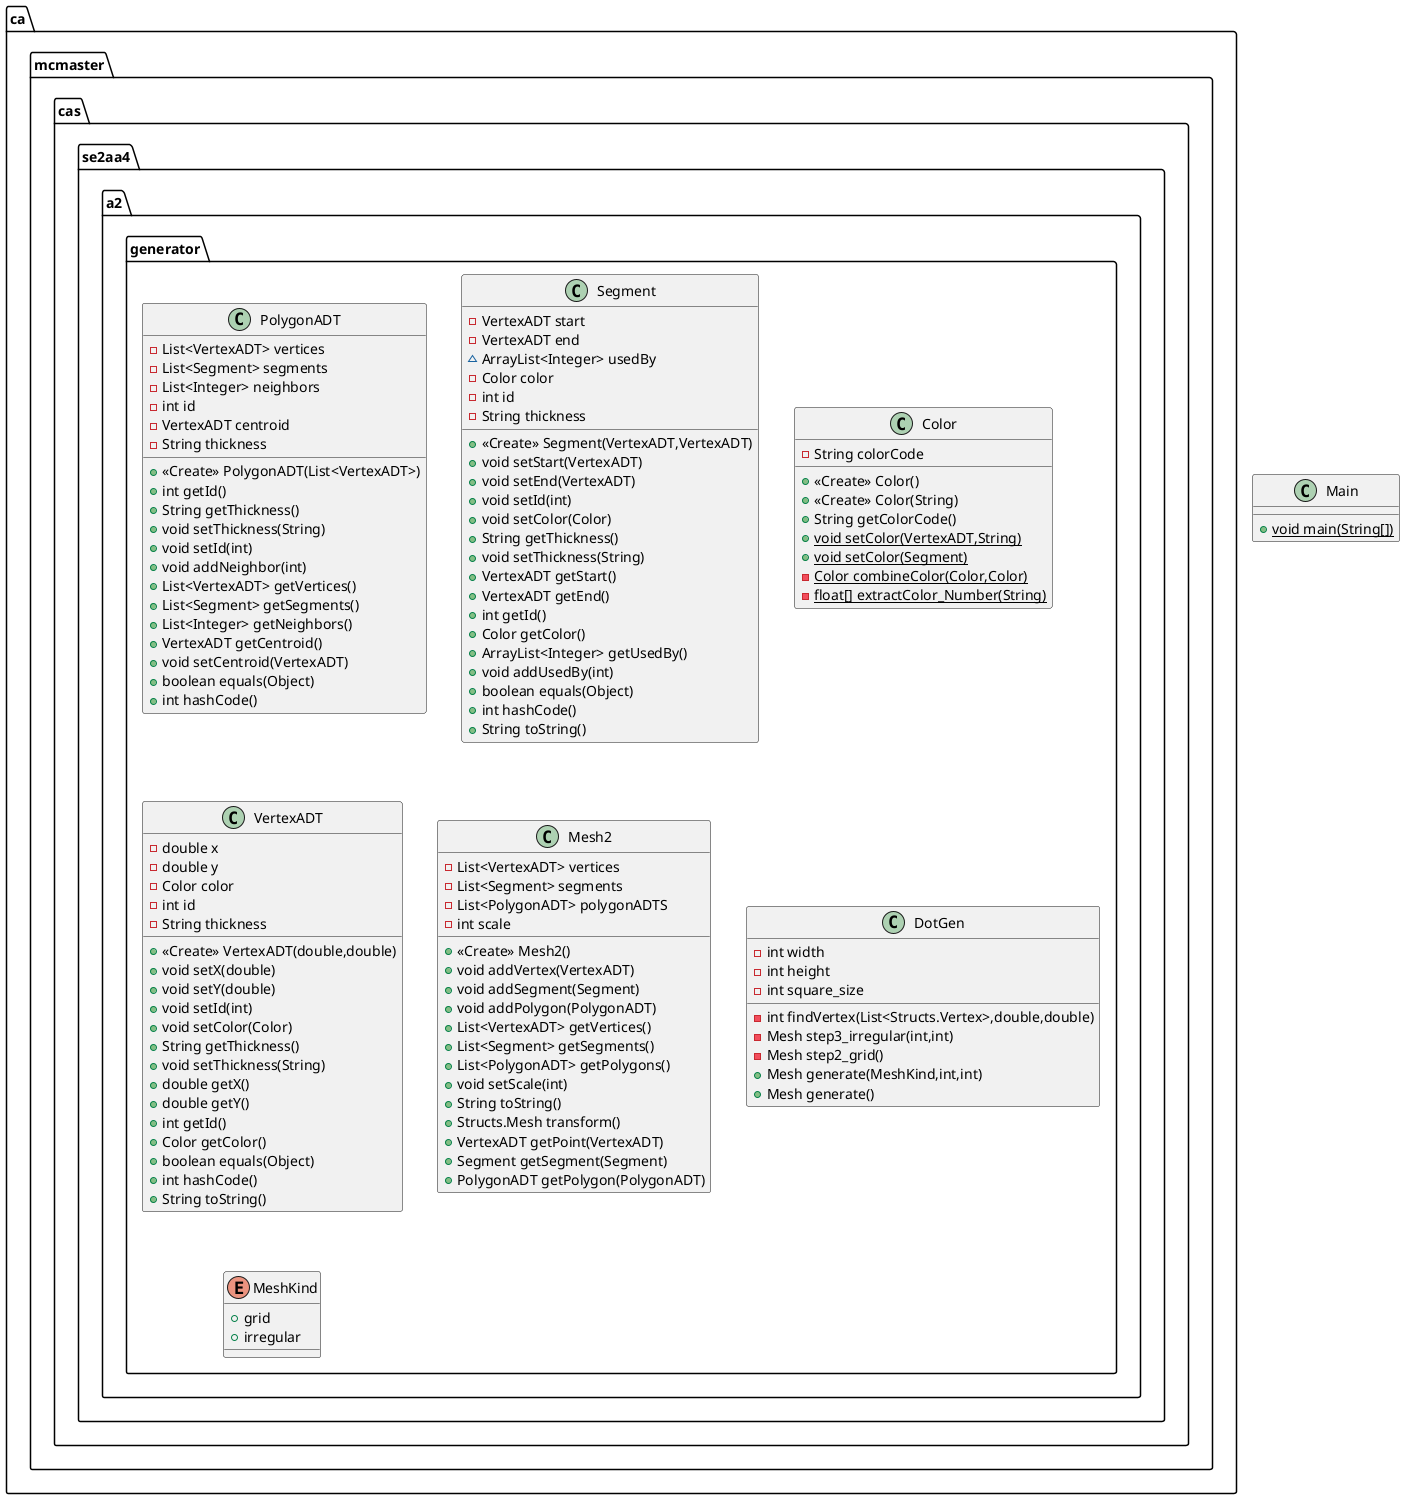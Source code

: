 @startuml
class ca.mcmaster.cas.se2aa4.a2.generator.PolygonADT {
- List<VertexADT> vertices
- List<Segment> segments
- List<Integer> neighbors
- int id
- VertexADT centroid
- String thickness
+ <<Create>> PolygonADT(List<VertexADT>)
+ int getId()
+ String getThickness()
+ void setThickness(String)
+ void setId(int)
+ void addNeighbor(int)
+ List<VertexADT> getVertices()
+ List<Segment> getSegments()
+ List<Integer> getNeighbors()
+ VertexADT getCentroid()
+ void setCentroid(VertexADT)
+ boolean equals(Object)
+ int hashCode()
}
class Main {
+ {static} void main(String[])
}
class ca.mcmaster.cas.se2aa4.a2.generator.Segment {
- VertexADT start
- VertexADT end
~ ArrayList<Integer> usedBy
- Color color
- int id
- String thickness
+ <<Create>> Segment(VertexADT,VertexADT)
+ void setStart(VertexADT)
+ void setEnd(VertexADT)
+ void setId(int)
+ void setColor(Color)
+ String getThickness()
+ void setThickness(String)
+ VertexADT getStart()
+ VertexADT getEnd()
+ int getId()
+ Color getColor()
+ ArrayList<Integer> getUsedBy()
+ void addUsedBy(int)
+ boolean equals(Object)
+ int hashCode()
+ String toString()
}
class ca.mcmaster.cas.se2aa4.a2.generator.Color {
- String colorCode
+ <<Create>> Color()
+ <<Create>> Color(String)
+ String getColorCode()
+ {static} void setColor(VertexADT,String)
+ {static} void setColor(Segment)
- {static} Color combineColor(Color,Color)
- {static} float[] extractColor_Number(String)
}
class ca.mcmaster.cas.se2aa4.a2.generator.VertexADT {
- double x
- double y
- Color color
- int id
- String thickness
+ <<Create>> VertexADT(double,double)
+ void setX(double)
+ void setY(double)
+ void setId(int)
+ void setColor(Color)
+ String getThickness()
+ void setThickness(String)
+ double getX()
+ double getY()
+ int getId()
+ Color getColor()
+ boolean equals(Object)
+ int hashCode()
+ String toString()
}
class ca.mcmaster.cas.se2aa4.a2.generator.Mesh2 {
- List<VertexADT> vertices
- List<Segment> segments
- List<PolygonADT> polygonADTS
- int scale
+ <<Create>> Mesh2()
+ void addVertex(VertexADT)
+ void addSegment(Segment)
+ void addPolygon(PolygonADT)
+ List<VertexADT> getVertices()
+ List<Segment> getSegments()
+ List<PolygonADT> getPolygons()
+ void setScale(int)
+ String toString()
+ Structs.Mesh transform()
+ VertexADT getPoint(VertexADT)
+ Segment getSegment(Segment)
+ PolygonADT getPolygon(PolygonADT)
}
class ca.mcmaster.cas.se2aa4.a2.generator.DotGen {
- int width
- int height
- int square_size
- int findVertex(List<Structs.Vertex>,double,double)
- Mesh step3_irregular(int,int)
- Mesh step2_grid()
+ Mesh generate(MeshKind,int,int)
+ Mesh generate()
}
enum ca.mcmaster.cas.se2aa4.a2.generator.MeshKind {
+  grid
+  irregular
}

@enduml